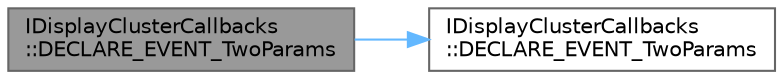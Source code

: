 digraph "IDisplayClusterCallbacks::DECLARE_EVENT_TwoParams"
{
 // INTERACTIVE_SVG=YES
 // LATEX_PDF_SIZE
  bgcolor="transparent";
  edge [fontname=Helvetica,fontsize=10,labelfontname=Helvetica,labelfontsize=10];
  node [fontname=Helvetica,fontsize=10,shape=box,height=0.2,width=0.4];
  rankdir="LR";
  Node1 [id="Node000001",label="IDisplayClusterCallbacks\l::DECLARE_EVENT_TwoParams",height=0.2,width=0.4,color="gray40", fillcolor="grey60", style="filled", fontcolor="black",tooltip="Called after backbuffer update."];
  Node1 -> Node2 [id="edge1_Node000001_Node000002",color="steelblue1",style="solid",tooltip=" "];
  Node2 [id="Node000002",label="IDisplayClusterCallbacks\l::DECLARE_EVENT_TwoParams",height=0.2,width=0.4,color="grey40", fillcolor="white", style="filled",URL="$d2/d17/classIDisplayClusterCallbacks.html#a4ef8ced6226e463b4568d5f2794ef9dc",tooltip="Called once before warping all available viewports."];
}
